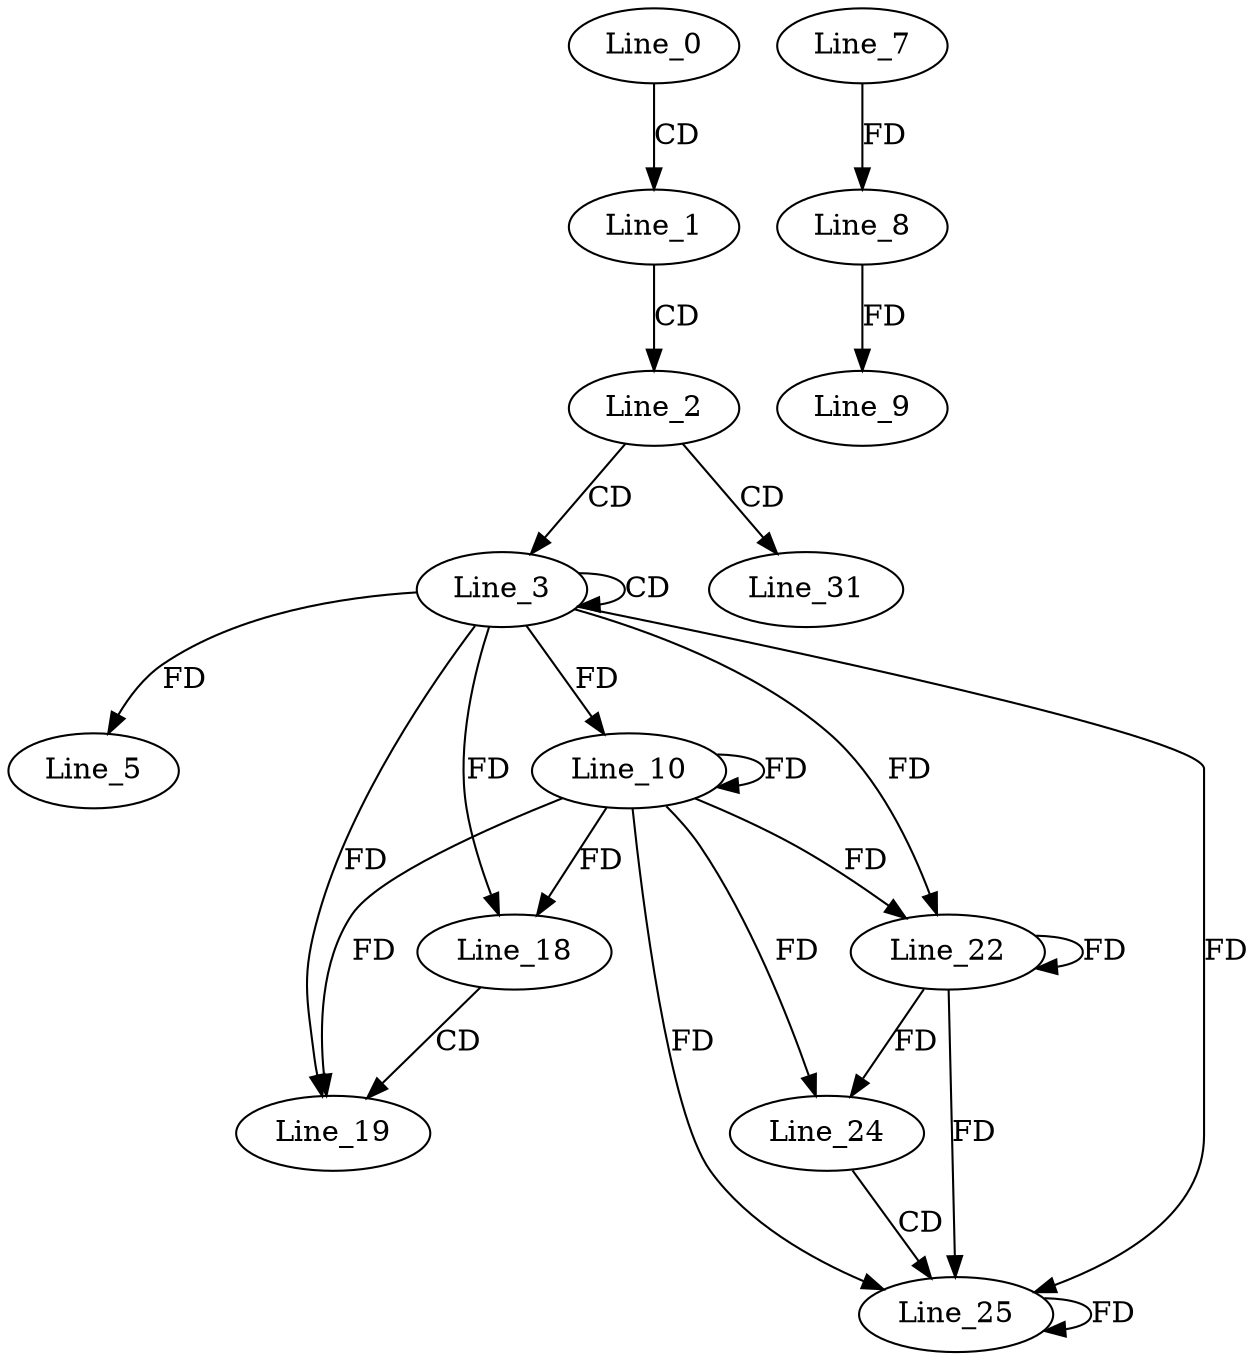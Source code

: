 digraph G {
  Line_0;
  Line_1;
  Line_2;
  Line_3;
  Line_3;
  Line_5;
  Line_7;
  Line_8;
  Line_8;
  Line_9;
  Line_10;
  Line_18;
  Line_19;
  Line_22;
  Line_24;
  Line_25;
  Line_25;
  Line_31;
  Line_0 -> Line_1 [ label="CD" ];
  Line_1 -> Line_2 [ label="CD" ];
  Line_2 -> Line_3 [ label="CD" ];
  Line_3 -> Line_3 [ label="CD" ];
  Line_3 -> Line_5 [ label="FD" ];
  Line_7 -> Line_8 [ label="FD" ];
  Line_8 -> Line_9 [ label="FD" ];
  Line_3 -> Line_10 [ label="FD" ];
  Line_10 -> Line_10 [ label="FD" ];
  Line_3 -> Line_18 [ label="FD" ];
  Line_10 -> Line_18 [ label="FD" ];
  Line_18 -> Line_19 [ label="CD" ];
  Line_3 -> Line_19 [ label="FD" ];
  Line_10 -> Line_19 [ label="FD" ];
  Line_3 -> Line_22 [ label="FD" ];
  Line_10 -> Line_22 [ label="FD" ];
  Line_22 -> Line_22 [ label="FD" ];
  Line_10 -> Line_24 [ label="FD" ];
  Line_22 -> Line_24 [ label="FD" ];
  Line_24 -> Line_25 [ label="CD" ];
  Line_3 -> Line_25 [ label="FD" ];
  Line_10 -> Line_25 [ label="FD" ];
  Line_22 -> Line_25 [ label="FD" ];
  Line_25 -> Line_25 [ label="FD" ];
  Line_2 -> Line_31 [ label="CD" ];
}
